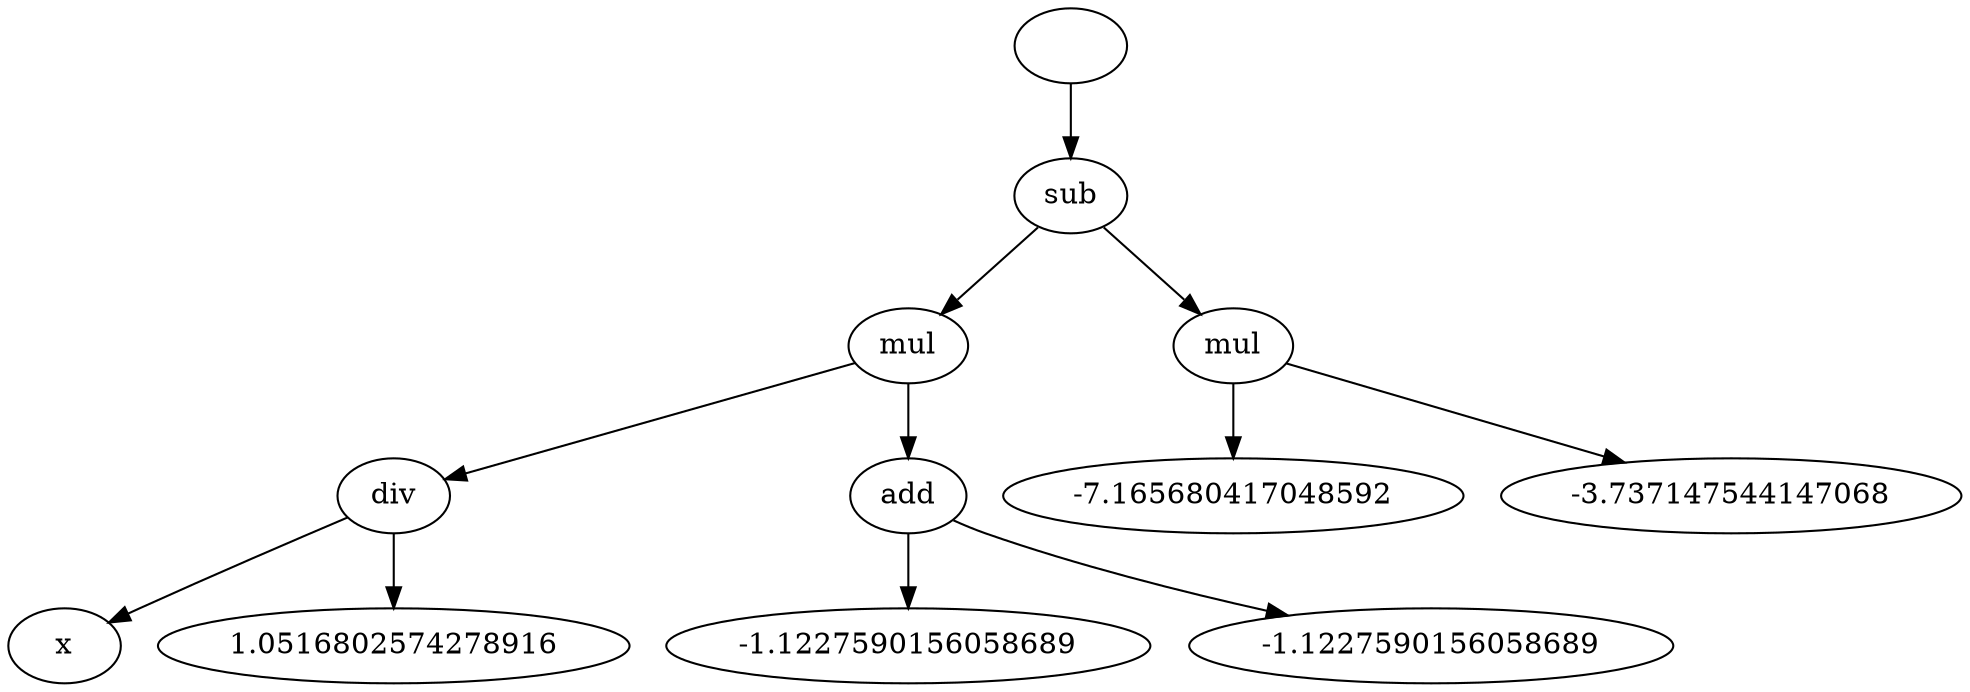  digraph G1 {
N1 [label=""];
N1 -> N10;
N10 [label="sub"];
N10 -> N19;
N19 [label="mul"];
N19 -> N28;
N28 [label="div"];
N28 -> N37;
N37 [label="x"];
N28 -> N38;
N38 [label="1.0516802574278916"];
N19 -> N39;
N39 [label="add"];
N39 -> N48;
N48 [label="-1.1227590156058689"];
N39 -> N49;
N49 [label="-1.1227590156058689"];
N10 -> N50;
N50 [label="mul"];
N50 -> N59;
N59 [label="-7.165680417048592"];
N50 -> N66;
N66 [label="-3.737147544147068"];
}
